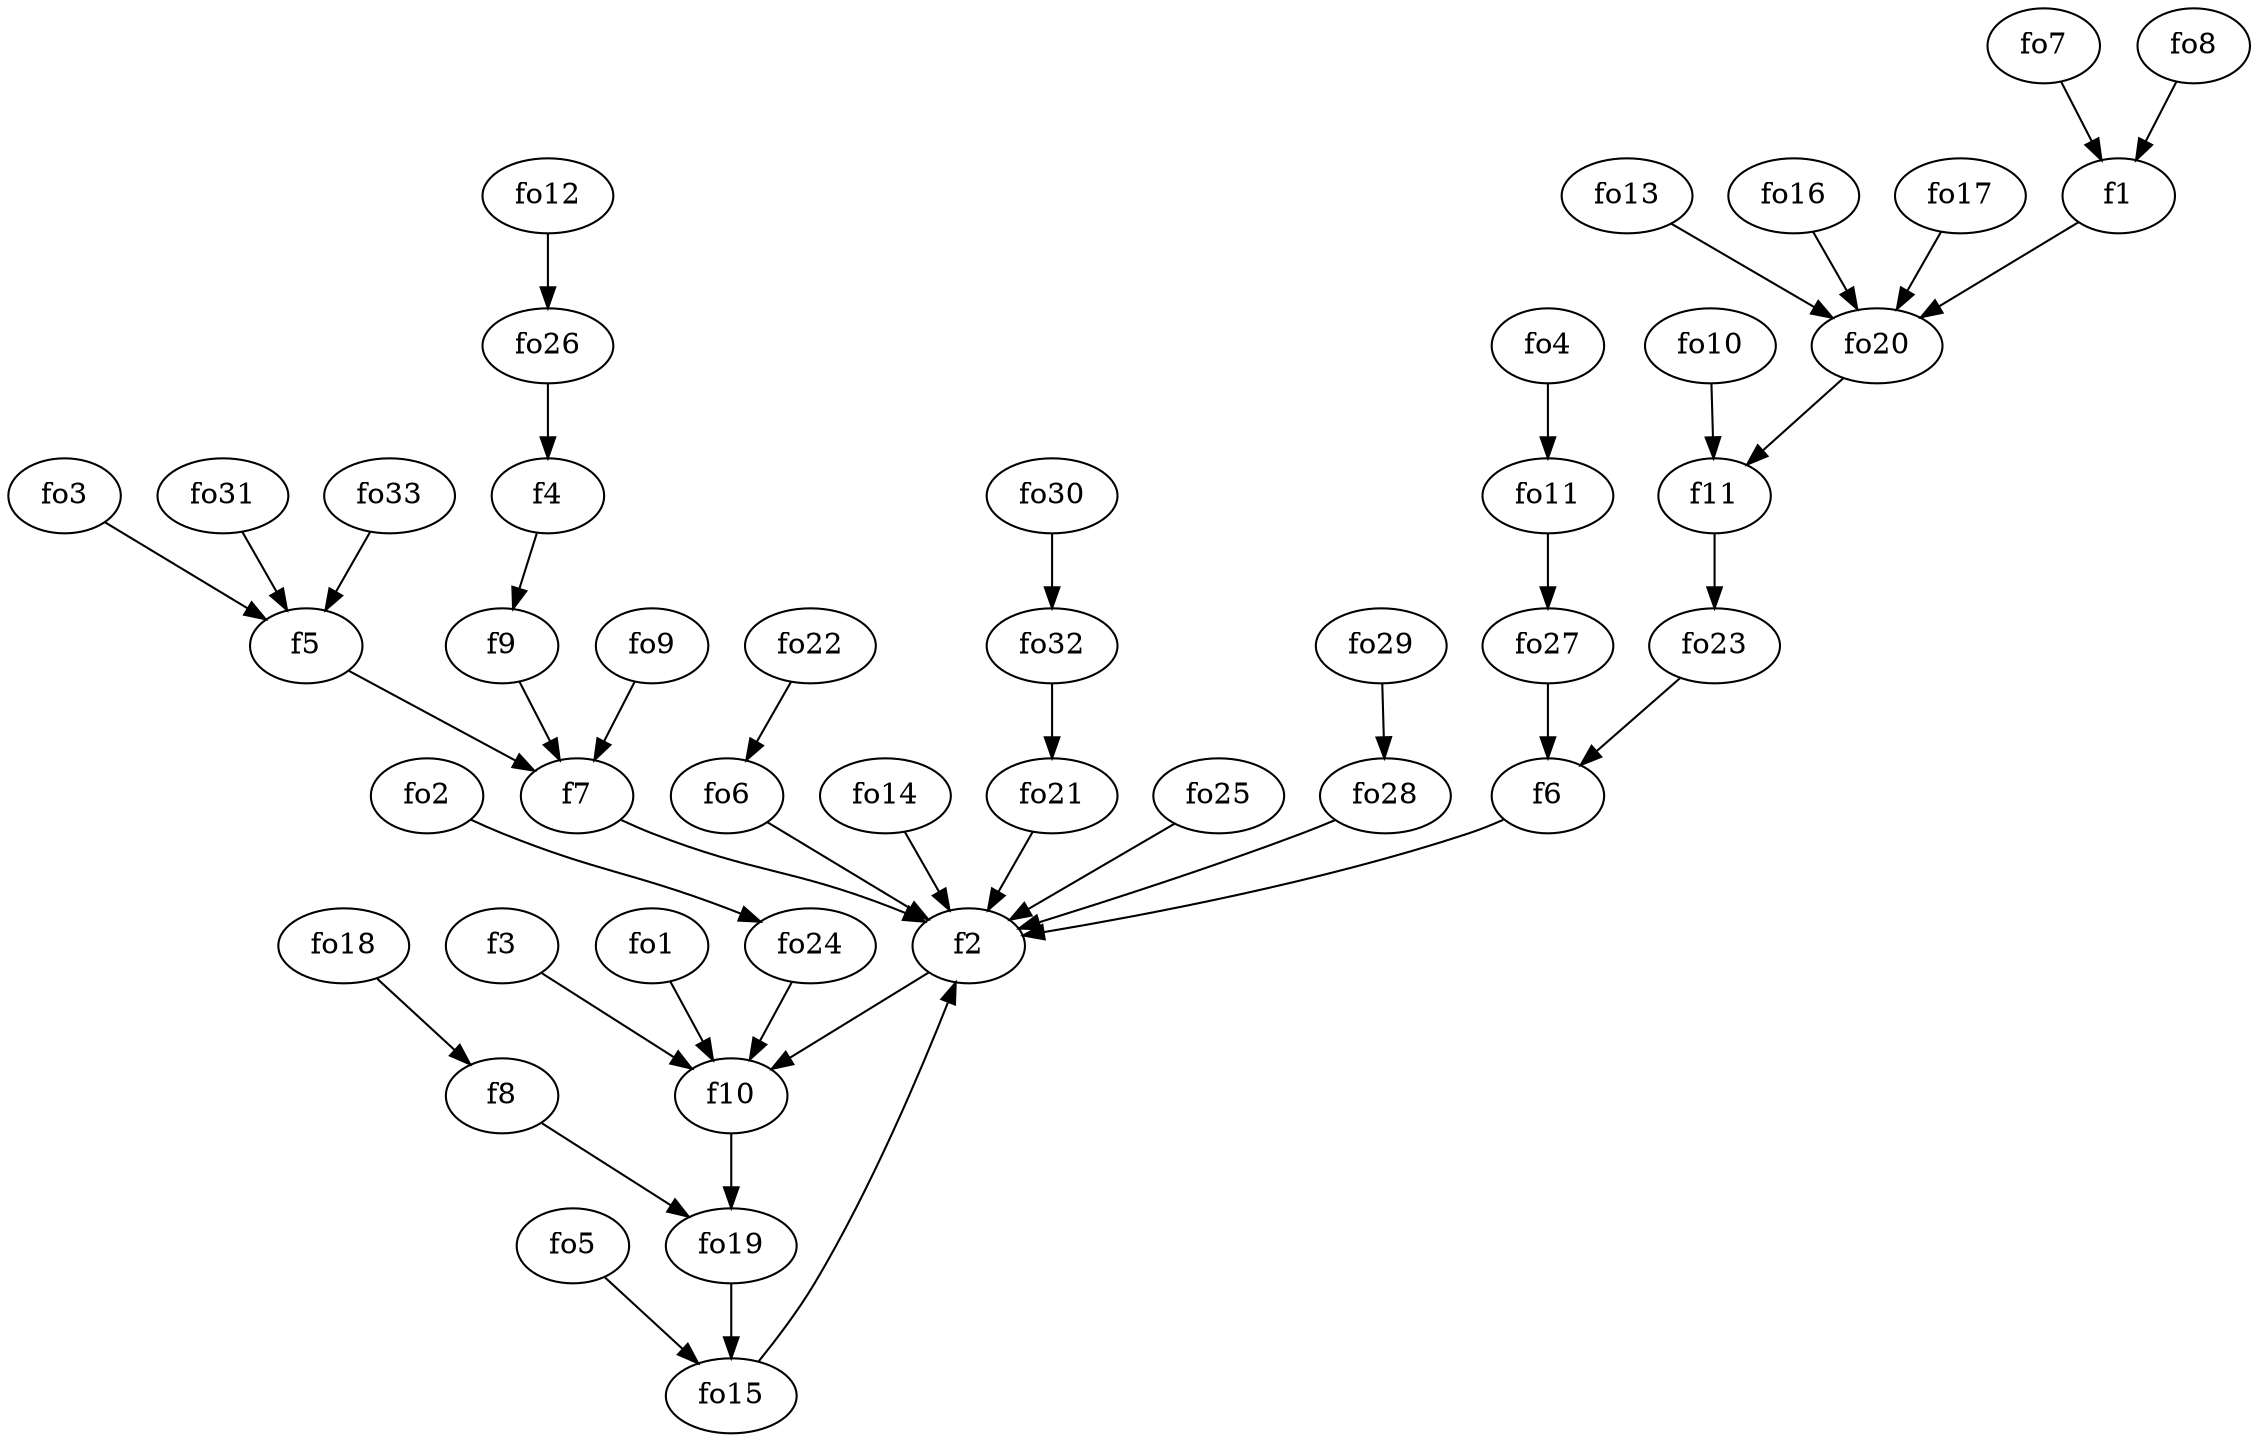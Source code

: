 strict digraph  {
f1;
f2;
f3;
f4;
f5;
f6;
f7;
f8;
f9;
f10;
f11;
fo1;
fo2;
fo3;
fo4;
fo5;
fo6;
fo7;
fo8;
fo9;
fo10;
fo11;
fo12;
fo13;
fo14;
fo15;
fo16;
fo17;
fo18;
fo19;
fo20;
fo21;
fo22;
fo23;
fo24;
fo25;
fo26;
fo27;
fo28;
fo29;
fo30;
fo31;
fo32;
fo33;
f1 -> fo20  [weight=2];
f2 -> f10  [weight=2];
f3 -> f10  [weight=2];
f4 -> f9  [weight=2];
f5 -> f7  [weight=2];
f6 -> f2  [weight=2];
f7 -> f2  [weight=2];
f8 -> fo19  [weight=2];
f9 -> f7  [weight=2];
f10 -> fo19  [weight=2];
f11 -> fo23  [weight=2];
fo1 -> f10  [weight=2];
fo2 -> fo24  [weight=2];
fo3 -> f5  [weight=2];
fo4 -> fo11  [weight=2];
fo5 -> fo15  [weight=2];
fo6 -> f2  [weight=2];
fo7 -> f1  [weight=2];
fo8 -> f1  [weight=2];
fo9 -> f7  [weight=2];
fo10 -> f11  [weight=2];
fo11 -> fo27  [weight=2];
fo12 -> fo26  [weight=2];
fo13 -> fo20  [weight=2];
fo14 -> f2  [weight=2];
fo15 -> f2  [weight=2];
fo16 -> fo20  [weight=2];
fo17 -> fo20  [weight=2];
fo18 -> f8  [weight=2];
fo19 -> fo15  [weight=2];
fo20 -> f11  [weight=2];
fo21 -> f2  [weight=2];
fo22 -> fo6  [weight=2];
fo23 -> f6  [weight=2];
fo24 -> f10  [weight=2];
fo25 -> f2  [weight=2];
fo26 -> f4  [weight=2];
fo27 -> f6  [weight=2];
fo28 -> f2  [weight=2];
fo29 -> fo28  [weight=2];
fo30 -> fo32  [weight=2];
fo31 -> f5  [weight=2];
fo32 -> fo21  [weight=2];
fo33 -> f5  [weight=2];
}
